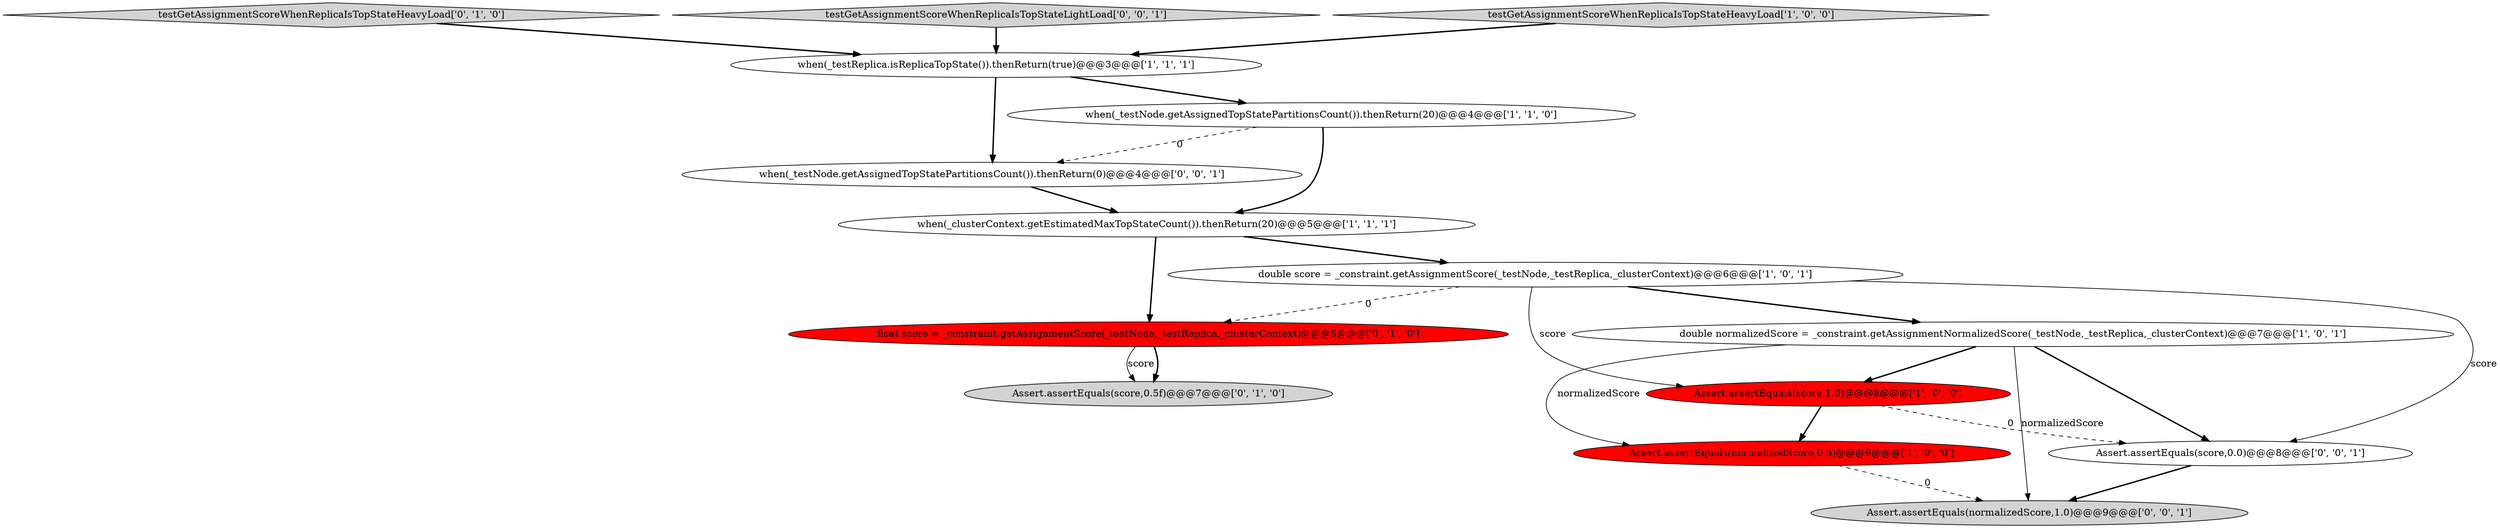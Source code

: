 digraph {
8 [style = filled, label = "float score = _constraint.getAssignmentScore(_testNode,_testReplica,_clusterContext)@@@6@@@['0', '1', '0']", fillcolor = red, shape = ellipse image = "AAA1AAABBB2BBB"];
9 [style = filled, label = "testGetAssignmentScoreWhenReplicaIsTopStateHeavyLoad['0', '1', '0']", fillcolor = lightgray, shape = diamond image = "AAA0AAABBB2BBB"];
0 [style = filled, label = "when(_testReplica.isReplicaTopState()).thenReturn(true)@@@3@@@['1', '1', '1']", fillcolor = white, shape = ellipse image = "AAA0AAABBB1BBB"];
5 [style = filled, label = "Assert.assertEquals(normalizedScore,0.5)@@@9@@@['1', '0', '0']", fillcolor = red, shape = ellipse image = "AAA1AAABBB1BBB"];
7 [style = filled, label = "when(_clusterContext.getEstimatedMaxTopStateCount()).thenReturn(20)@@@5@@@['1', '1', '1']", fillcolor = white, shape = ellipse image = "AAA0AAABBB1BBB"];
11 [style = filled, label = "Assert.assertEquals(normalizedScore,1.0)@@@9@@@['0', '0', '1']", fillcolor = lightgray, shape = ellipse image = "AAA0AAABBB3BBB"];
13 [style = filled, label = "testGetAssignmentScoreWhenReplicaIsTopStateLightLoad['0', '0', '1']", fillcolor = lightgray, shape = diamond image = "AAA0AAABBB3BBB"];
12 [style = filled, label = "Assert.assertEquals(score,0.0)@@@8@@@['0', '0', '1']", fillcolor = white, shape = ellipse image = "AAA0AAABBB3BBB"];
3 [style = filled, label = "double score = _constraint.getAssignmentScore(_testNode,_testReplica,_clusterContext)@@@6@@@['1', '0', '1']", fillcolor = white, shape = ellipse image = "AAA0AAABBB1BBB"];
2 [style = filled, label = "Assert.assertEquals(score,1.0)@@@8@@@['1', '0', '0']", fillcolor = red, shape = ellipse image = "AAA1AAABBB1BBB"];
1 [style = filled, label = "double normalizedScore = _constraint.getAssignmentNormalizedScore(_testNode,_testReplica,_clusterContext)@@@7@@@['1', '0', '1']", fillcolor = white, shape = ellipse image = "AAA0AAABBB1BBB"];
14 [style = filled, label = "when(_testNode.getAssignedTopStatePartitionsCount()).thenReturn(0)@@@4@@@['0', '0', '1']", fillcolor = white, shape = ellipse image = "AAA0AAABBB3BBB"];
4 [style = filled, label = "testGetAssignmentScoreWhenReplicaIsTopStateHeavyLoad['1', '0', '0']", fillcolor = lightgray, shape = diamond image = "AAA0AAABBB1BBB"];
6 [style = filled, label = "when(_testNode.getAssignedTopStatePartitionsCount()).thenReturn(20)@@@4@@@['1', '1', '0']", fillcolor = white, shape = ellipse image = "AAA0AAABBB1BBB"];
10 [style = filled, label = "Assert.assertEquals(score,0.5f)@@@7@@@['0', '1', '0']", fillcolor = lightgray, shape = ellipse image = "AAA0AAABBB2BBB"];
8->10 [style = bold, label=""];
2->5 [style = bold, label=""];
9->0 [style = bold, label=""];
3->1 [style = bold, label=""];
0->6 [style = bold, label=""];
1->11 [style = solid, label="normalizedScore"];
12->11 [style = bold, label=""];
6->14 [style = dashed, label="0"];
7->8 [style = bold, label=""];
3->12 [style = solid, label="score"];
7->3 [style = bold, label=""];
4->0 [style = bold, label=""];
14->7 [style = bold, label=""];
1->5 [style = solid, label="normalizedScore"];
8->10 [style = solid, label="score"];
2->12 [style = dashed, label="0"];
0->14 [style = bold, label=""];
3->2 [style = solid, label="score"];
5->11 [style = dashed, label="0"];
1->12 [style = bold, label=""];
3->8 [style = dashed, label="0"];
1->2 [style = bold, label=""];
6->7 [style = bold, label=""];
13->0 [style = bold, label=""];
}
